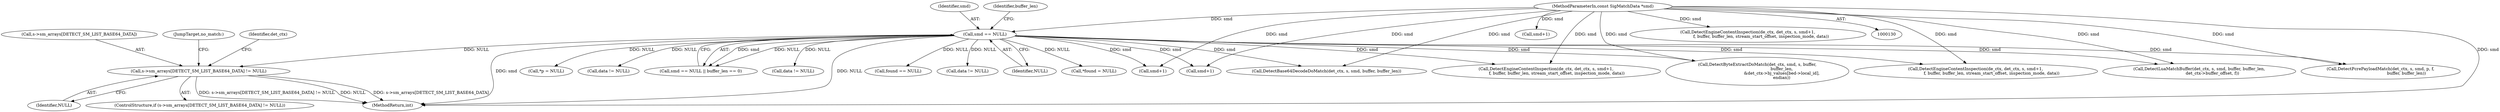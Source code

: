 digraph "0_suricata_47afc577ff763150f9b47f10331f5ef9eb847a57@array" {
"1001462" [label="(Call,s->sm_arrays[DETECT_SM_LIST_BASE64_DATA] != NULL)"];
"1000172" [label="(Call,smd == NULL)"];
"1000134" [label="(MethodParameterIn,const SigMatchData *smd)"];
"1000173" [label="(Identifier,smd)"];
"1001522" [label="(Call,smd+1)"];
"1000670" [label="(Call,found == NULL)"];
"1001278" [label="(Call,data != NULL)"];
"1000134" [label="(MethodParameterIn,const SigMatchData *smd)"];
"1000174" [label="(Identifier,NULL)"];
"1001468" [label="(Identifier,NULL)"];
"1001518" [label="(Call,DetectEngineContentInspection(de_ctx, det_ctx, s, smd+1,\n                f, buffer, buffer_len, stream_start_offset, inspection_mode, data))"];
"1000217" [label="(Call,*found = NULL)"];
"1000171" [label="(Call,smd == NULL || buffer_len == 0)"];
"1001462" [label="(Call,s->sm_arrays[DETECT_SM_LIST_BASE64_DATA] != NULL)"];
"1000964" [label="(Call,*p = NULL)"];
"1000176" [label="(Identifier,buffer_len)"];
"1001463" [label="(Call,s->sm_arrays[DETECT_SM_LIST_BASE64_DATA])"];
"1001427" [label="(Call,DetectLuaMatchBuffer(det_ctx, s, smd, buffer, buffer_len,\n                    det_ctx->buffer_offset, f))"];
"1000978" [label="(Call,DetectPcrePayloadMatch(det_ctx, s, smd, p, f,\n                                       buffer, buffer_len))"];
"1001454" [label="(Call,DetectBase64DecodeDoMatch(det_ctx, s, smd, buffer, buffer_len))"];
"1000802" [label="(Call,smd+1)"];
"1001493" [label="(JumpTarget,no_match:)"];
"1001203" [label="(Call,data != NULL)"];
"1001020" [label="(Call,smd+1)"];
"1001115" [label="(Call,data != NULL)"];
"1001542" [label="(MethodReturn,int)"];
"1000172" [label="(Call,smd == NULL)"];
"1001461" [label="(ControlStructure,if (s->sm_arrays[DETECT_SM_LIST_BASE64_DATA] != NULL))"];
"1001306" [label="(Call,DetectByteExtractDoMatch(det_ctx, smd, s, buffer,\n                                     buffer_len,\n                                     &det_ctx->bj_values[bed->local_id],\n                                     endian))"];
"1000798" [label="(Call,DetectEngineContentInspection(de_ctx, det_ctx, s, smd+1,\n                        f, buffer, buffer_len, stream_start_offset, inspection_mode, data))"];
"1001471" [label="(Identifier,det_ctx)"];
"1001016" [label="(Call,DetectEngineContentInspection(de_ctx, det_ctx, s, smd+1,\n                    f, buffer, buffer_len, stream_start_offset, inspection_mode, data))"];
"1001462" -> "1001461"  [label="AST: "];
"1001462" -> "1001468"  [label="CFG: "];
"1001463" -> "1001462"  [label="AST: "];
"1001468" -> "1001462"  [label="AST: "];
"1001471" -> "1001462"  [label="CFG: "];
"1001493" -> "1001462"  [label="CFG: "];
"1001462" -> "1001542"  [label="DDG: s->sm_arrays[DETECT_SM_LIST_BASE64_DATA]"];
"1001462" -> "1001542"  [label="DDG: s->sm_arrays[DETECT_SM_LIST_BASE64_DATA] != NULL"];
"1001462" -> "1001542"  [label="DDG: NULL"];
"1000172" -> "1001462"  [label="DDG: NULL"];
"1000172" -> "1000171"  [label="AST: "];
"1000172" -> "1000174"  [label="CFG: "];
"1000173" -> "1000172"  [label="AST: "];
"1000174" -> "1000172"  [label="AST: "];
"1000176" -> "1000172"  [label="CFG: "];
"1000171" -> "1000172"  [label="CFG: "];
"1000172" -> "1001542"  [label="DDG: smd"];
"1000172" -> "1001542"  [label="DDG: NULL"];
"1000172" -> "1000171"  [label="DDG: smd"];
"1000172" -> "1000171"  [label="DDG: NULL"];
"1000134" -> "1000172"  [label="DDG: smd"];
"1000172" -> "1000217"  [label="DDG: NULL"];
"1000172" -> "1000670"  [label="DDG: NULL"];
"1000172" -> "1000798"  [label="DDG: smd"];
"1000172" -> "1000802"  [label="DDG: smd"];
"1000172" -> "1000964"  [label="DDG: NULL"];
"1000172" -> "1000978"  [label="DDG: smd"];
"1000172" -> "1001115"  [label="DDG: NULL"];
"1000172" -> "1001203"  [label="DDG: NULL"];
"1000172" -> "1001278"  [label="DDG: NULL"];
"1000172" -> "1001306"  [label="DDG: smd"];
"1000172" -> "1001427"  [label="DDG: smd"];
"1000172" -> "1001454"  [label="DDG: smd"];
"1000172" -> "1001518"  [label="DDG: smd"];
"1000172" -> "1001522"  [label="DDG: smd"];
"1000134" -> "1000130"  [label="AST: "];
"1000134" -> "1001542"  [label="DDG: smd"];
"1000134" -> "1000798"  [label="DDG: smd"];
"1000134" -> "1000802"  [label="DDG: smd"];
"1000134" -> "1000978"  [label="DDG: smd"];
"1000134" -> "1001016"  [label="DDG: smd"];
"1000134" -> "1001020"  [label="DDG: smd"];
"1000134" -> "1001306"  [label="DDG: smd"];
"1000134" -> "1001427"  [label="DDG: smd"];
"1000134" -> "1001454"  [label="DDG: smd"];
"1000134" -> "1001518"  [label="DDG: smd"];
"1000134" -> "1001522"  [label="DDG: smd"];
}
